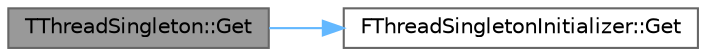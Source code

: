 digraph "TThreadSingleton::Get"
{
 // INTERACTIVE_SVG=YES
 // LATEX_PDF_SIZE
  bgcolor="transparent";
  edge [fontname=Helvetica,fontsize=10,labelfontname=Helvetica,labelfontsize=10];
  node [fontname=Helvetica,fontsize=10,shape=box,height=0.2,width=0.4];
  rankdir="LR";
  Node1 [id="Node000001",label="TThreadSingleton::Get",height=0.2,width=0.4,color="gray40", fillcolor="grey60", style="filled", fontcolor="black",tooltip=" "];
  Node1 -> Node2 [id="edge1_Node000001_Node000002",color="steelblue1",style="solid",tooltip=" "];
  Node2 [id="Node000002",label="FThreadSingletonInitializer::Get",height=0.2,width=0.4,color="grey40", fillcolor="white", style="filled",URL="$d2/d43/classFThreadSingletonInitializer.html#ae08783fef6954ac683ed03c00400d21c",tooltip=" "];
}
